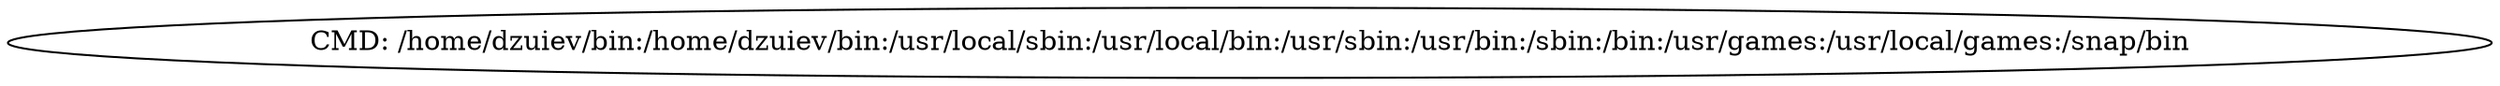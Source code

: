digraph AST {
"0x1c57a00" [label="CMD: /home/dzuiev/bin:/home/dzuiev/bin:/usr/local/sbin:/usr/local/bin:/usr/sbin:/usr/bin:/sbin:/bin:/usr/games:/usr/local/games:/snap/bin"];
}

